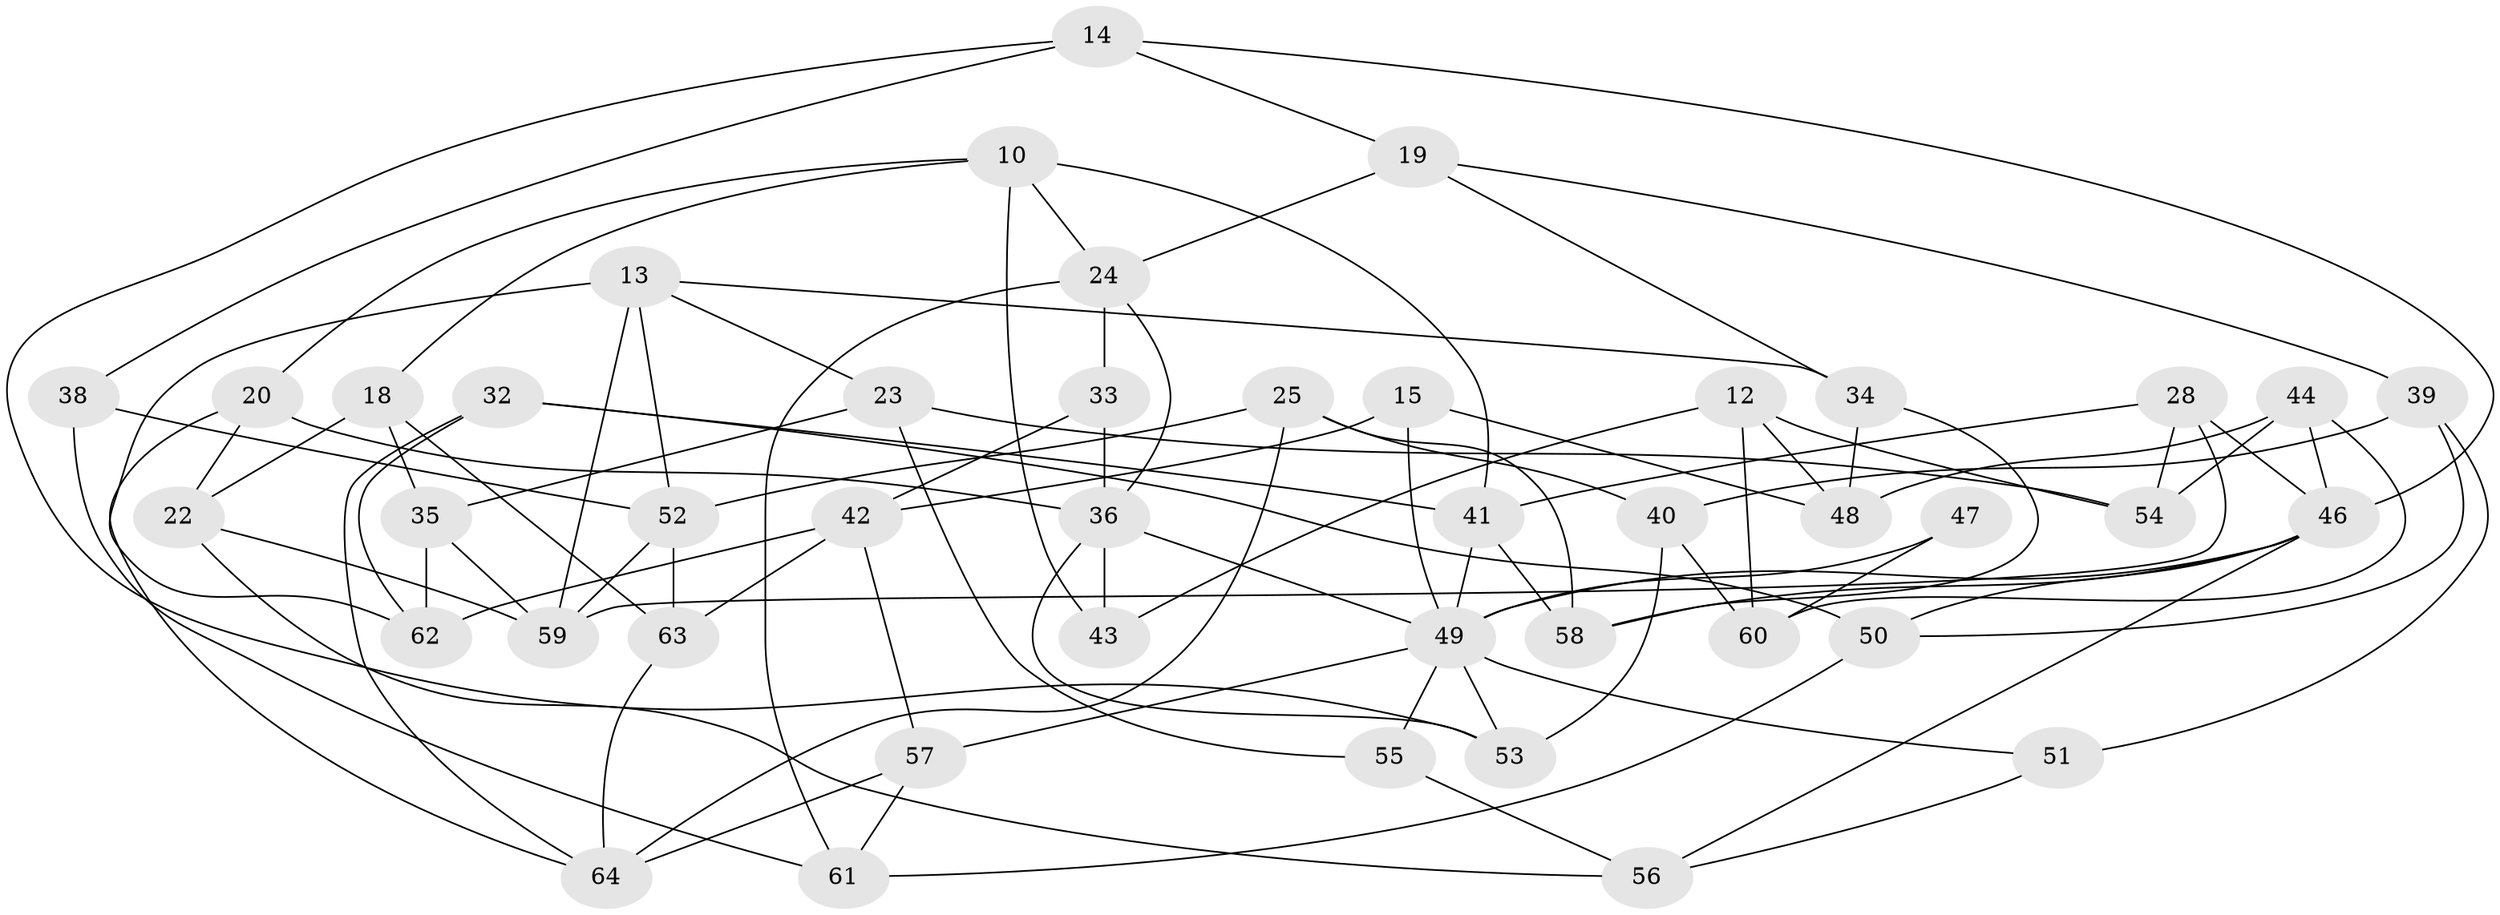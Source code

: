 // original degree distribution, {4: 1.0}
// Generated by graph-tools (version 1.1) at 2025/03/03/04/25 22:03:23]
// undirected, 44 vertices, 93 edges
graph export_dot {
graph [start="1"]
  node [color=gray90,style=filled];
  10 [super="+2"];
  12;
  13 [super="+5"];
  14;
  15;
  18;
  19;
  20;
  22;
  23;
  24 [super="+11"];
  25;
  28 [super="+26"];
  32 [super="+16"];
  33;
  34;
  35;
  36 [super="+9"];
  38;
  39;
  40;
  41 [super="+17"];
  42 [super="+4"];
  43;
  44;
  46 [super="+3+30"];
  47;
  48;
  49 [super="+1+31+6+21"];
  50;
  51;
  52 [super="+37"];
  53;
  54;
  55;
  56;
  57 [super="+29"];
  58;
  59 [super="+7"];
  60;
  61;
  62 [super="+45"];
  63;
  64 [super="+27"];
  10 -- 24;
  10 -- 43 [weight=2];
  10 -- 20;
  10 -- 41;
  10 -- 18;
  12 -- 43;
  12 -- 48;
  12 -- 60;
  12 -- 54;
  13 -- 34;
  13 -- 59;
  13 -- 52;
  13 -- 62 [weight=2];
  13 -- 23;
  14 -- 19;
  14 -- 53;
  14 -- 38;
  14 -- 46;
  15 -- 48;
  15 -- 42 [weight=2];
  15 -- 49;
  18 -- 63;
  18 -- 35;
  18 -- 22;
  19 -- 34;
  19 -- 39;
  19 -- 24;
  20 -- 22;
  20 -- 36;
  20 -- 64;
  22 -- 56;
  22 -- 59;
  23 -- 55;
  23 -- 35;
  23 -- 54;
  24 -- 36;
  24 -- 33 [weight=2];
  24 -- 61;
  25 -- 58;
  25 -- 40;
  25 -- 52;
  25 -- 64;
  28 -- 46 [weight=2];
  28 -- 59 [weight=2];
  28 -- 54;
  28 -- 41;
  32 -- 41 [weight=2];
  32 -- 50;
  32 -- 62 [weight=2];
  32 -- 64;
  33 -- 42;
  33 -- 36;
  34 -- 58;
  34 -- 48;
  35 -- 62;
  35 -- 59;
  36 -- 53;
  36 -- 43;
  36 -- 49;
  38 -- 61;
  38 -- 52 [weight=2];
  39 -- 40;
  39 -- 51;
  39 -- 50;
  40 -- 53;
  40 -- 60;
  41 -- 58;
  41 -- 49;
  42 -- 63;
  42 -- 62;
  42 -- 57;
  44 -- 54;
  44 -- 60;
  44 -- 48;
  44 -- 46;
  46 -- 56;
  46 -- 50;
  46 -- 58;
  46 -- 49;
  47 -- 60;
  47 -- 49 [weight=3];
  49 -- 51 [weight=2];
  49 -- 55 [weight=2];
  49 -- 57 [weight=2];
  49 -- 53;
  50 -- 61;
  51 -- 56;
  52 -- 63;
  52 -- 59;
  55 -- 56;
  57 -- 64 [weight=2];
  57 -- 61;
  63 -- 64;
}
